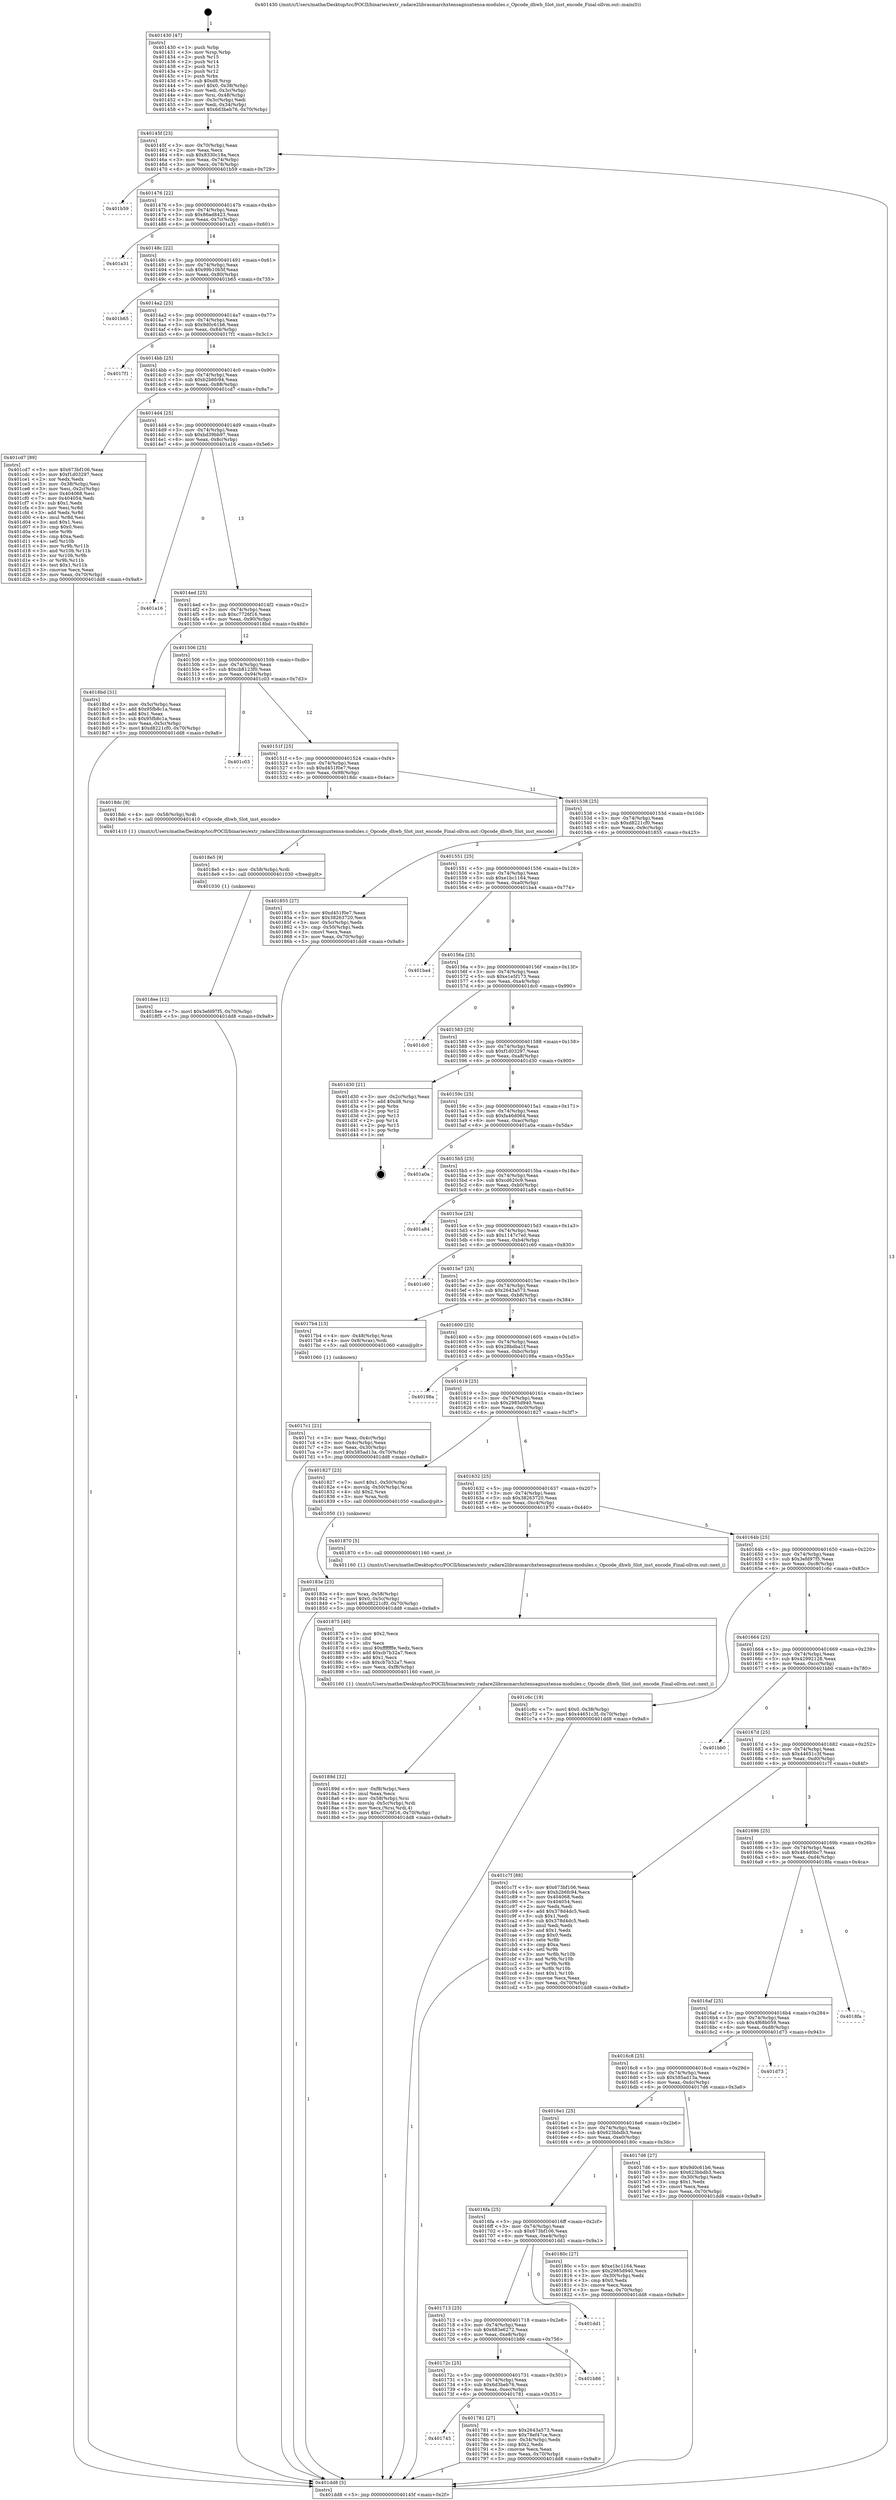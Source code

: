 digraph "0x401430" {
  label = "0x401430 (/mnt/c/Users/mathe/Desktop/tcc/POCII/binaries/extr_radare2librasmarchxtensagnuxtensa-modules.c_Opcode_dhwb_Slot_inst_encode_Final-ollvm.out::main(0))"
  labelloc = "t"
  node[shape=record]

  Entry [label="",width=0.3,height=0.3,shape=circle,fillcolor=black,style=filled]
  "0x40145f" [label="{
     0x40145f [23]\l
     | [instrs]\l
     &nbsp;&nbsp;0x40145f \<+3\>: mov -0x70(%rbp),%eax\l
     &nbsp;&nbsp;0x401462 \<+2\>: mov %eax,%ecx\l
     &nbsp;&nbsp;0x401464 \<+6\>: sub $0x8330c18a,%ecx\l
     &nbsp;&nbsp;0x40146a \<+3\>: mov %eax,-0x74(%rbp)\l
     &nbsp;&nbsp;0x40146d \<+3\>: mov %ecx,-0x78(%rbp)\l
     &nbsp;&nbsp;0x401470 \<+6\>: je 0000000000401b59 \<main+0x729\>\l
  }"]
  "0x401b59" [label="{
     0x401b59\l
  }", style=dashed]
  "0x401476" [label="{
     0x401476 [22]\l
     | [instrs]\l
     &nbsp;&nbsp;0x401476 \<+5\>: jmp 000000000040147b \<main+0x4b\>\l
     &nbsp;&nbsp;0x40147b \<+3\>: mov -0x74(%rbp),%eax\l
     &nbsp;&nbsp;0x40147e \<+5\>: sub $0x86ad8423,%eax\l
     &nbsp;&nbsp;0x401483 \<+3\>: mov %eax,-0x7c(%rbp)\l
     &nbsp;&nbsp;0x401486 \<+6\>: je 0000000000401a31 \<main+0x601\>\l
  }"]
  Exit [label="",width=0.3,height=0.3,shape=circle,fillcolor=black,style=filled,peripheries=2]
  "0x401a31" [label="{
     0x401a31\l
  }", style=dashed]
  "0x40148c" [label="{
     0x40148c [22]\l
     | [instrs]\l
     &nbsp;&nbsp;0x40148c \<+5\>: jmp 0000000000401491 \<main+0x61\>\l
     &nbsp;&nbsp;0x401491 \<+3\>: mov -0x74(%rbp),%eax\l
     &nbsp;&nbsp;0x401494 \<+5\>: sub $0x99b10b5f,%eax\l
     &nbsp;&nbsp;0x401499 \<+3\>: mov %eax,-0x80(%rbp)\l
     &nbsp;&nbsp;0x40149c \<+6\>: je 0000000000401b65 \<main+0x735\>\l
  }"]
  "0x4018ee" [label="{
     0x4018ee [12]\l
     | [instrs]\l
     &nbsp;&nbsp;0x4018ee \<+7\>: movl $0x3efd97f5,-0x70(%rbp)\l
     &nbsp;&nbsp;0x4018f5 \<+5\>: jmp 0000000000401dd8 \<main+0x9a8\>\l
  }"]
  "0x401b65" [label="{
     0x401b65\l
  }", style=dashed]
  "0x4014a2" [label="{
     0x4014a2 [25]\l
     | [instrs]\l
     &nbsp;&nbsp;0x4014a2 \<+5\>: jmp 00000000004014a7 \<main+0x77\>\l
     &nbsp;&nbsp;0x4014a7 \<+3\>: mov -0x74(%rbp),%eax\l
     &nbsp;&nbsp;0x4014aa \<+5\>: sub $0x9d0c61b6,%eax\l
     &nbsp;&nbsp;0x4014af \<+6\>: mov %eax,-0x84(%rbp)\l
     &nbsp;&nbsp;0x4014b5 \<+6\>: je 00000000004017f1 \<main+0x3c1\>\l
  }"]
  "0x4018e5" [label="{
     0x4018e5 [9]\l
     | [instrs]\l
     &nbsp;&nbsp;0x4018e5 \<+4\>: mov -0x58(%rbp),%rdi\l
     &nbsp;&nbsp;0x4018e9 \<+5\>: call 0000000000401030 \<free@plt\>\l
     | [calls]\l
     &nbsp;&nbsp;0x401030 \{1\} (unknown)\l
  }"]
  "0x4017f1" [label="{
     0x4017f1\l
  }", style=dashed]
  "0x4014bb" [label="{
     0x4014bb [25]\l
     | [instrs]\l
     &nbsp;&nbsp;0x4014bb \<+5\>: jmp 00000000004014c0 \<main+0x90\>\l
     &nbsp;&nbsp;0x4014c0 \<+3\>: mov -0x74(%rbp),%eax\l
     &nbsp;&nbsp;0x4014c3 \<+5\>: sub $0xb2b6fc94,%eax\l
     &nbsp;&nbsp;0x4014c8 \<+6\>: mov %eax,-0x88(%rbp)\l
     &nbsp;&nbsp;0x4014ce \<+6\>: je 0000000000401cd7 \<main+0x8a7\>\l
  }"]
  "0x40189d" [label="{
     0x40189d [32]\l
     | [instrs]\l
     &nbsp;&nbsp;0x40189d \<+6\>: mov -0xf8(%rbp),%ecx\l
     &nbsp;&nbsp;0x4018a3 \<+3\>: imul %eax,%ecx\l
     &nbsp;&nbsp;0x4018a6 \<+4\>: mov -0x58(%rbp),%rsi\l
     &nbsp;&nbsp;0x4018aa \<+4\>: movslq -0x5c(%rbp),%rdi\l
     &nbsp;&nbsp;0x4018ae \<+3\>: mov %ecx,(%rsi,%rdi,4)\l
     &nbsp;&nbsp;0x4018b1 \<+7\>: movl $0xc7726f16,-0x70(%rbp)\l
     &nbsp;&nbsp;0x4018b8 \<+5\>: jmp 0000000000401dd8 \<main+0x9a8\>\l
  }"]
  "0x401cd7" [label="{
     0x401cd7 [89]\l
     | [instrs]\l
     &nbsp;&nbsp;0x401cd7 \<+5\>: mov $0x673bf106,%eax\l
     &nbsp;&nbsp;0x401cdc \<+5\>: mov $0xf1d03297,%ecx\l
     &nbsp;&nbsp;0x401ce1 \<+2\>: xor %edx,%edx\l
     &nbsp;&nbsp;0x401ce3 \<+3\>: mov -0x38(%rbp),%esi\l
     &nbsp;&nbsp;0x401ce6 \<+3\>: mov %esi,-0x2c(%rbp)\l
     &nbsp;&nbsp;0x401ce9 \<+7\>: mov 0x404068,%esi\l
     &nbsp;&nbsp;0x401cf0 \<+7\>: mov 0x404054,%edi\l
     &nbsp;&nbsp;0x401cf7 \<+3\>: sub $0x1,%edx\l
     &nbsp;&nbsp;0x401cfa \<+3\>: mov %esi,%r8d\l
     &nbsp;&nbsp;0x401cfd \<+3\>: add %edx,%r8d\l
     &nbsp;&nbsp;0x401d00 \<+4\>: imul %r8d,%esi\l
     &nbsp;&nbsp;0x401d04 \<+3\>: and $0x1,%esi\l
     &nbsp;&nbsp;0x401d07 \<+3\>: cmp $0x0,%esi\l
     &nbsp;&nbsp;0x401d0a \<+4\>: sete %r9b\l
     &nbsp;&nbsp;0x401d0e \<+3\>: cmp $0xa,%edi\l
     &nbsp;&nbsp;0x401d11 \<+4\>: setl %r10b\l
     &nbsp;&nbsp;0x401d15 \<+3\>: mov %r9b,%r11b\l
     &nbsp;&nbsp;0x401d18 \<+3\>: and %r10b,%r11b\l
     &nbsp;&nbsp;0x401d1b \<+3\>: xor %r10b,%r9b\l
     &nbsp;&nbsp;0x401d1e \<+3\>: or %r9b,%r11b\l
     &nbsp;&nbsp;0x401d21 \<+4\>: test $0x1,%r11b\l
     &nbsp;&nbsp;0x401d25 \<+3\>: cmovne %ecx,%eax\l
     &nbsp;&nbsp;0x401d28 \<+3\>: mov %eax,-0x70(%rbp)\l
     &nbsp;&nbsp;0x401d2b \<+5\>: jmp 0000000000401dd8 \<main+0x9a8\>\l
  }"]
  "0x4014d4" [label="{
     0x4014d4 [25]\l
     | [instrs]\l
     &nbsp;&nbsp;0x4014d4 \<+5\>: jmp 00000000004014d9 \<main+0xa9\>\l
     &nbsp;&nbsp;0x4014d9 \<+3\>: mov -0x74(%rbp),%eax\l
     &nbsp;&nbsp;0x4014dc \<+5\>: sub $0xbd39bb97,%eax\l
     &nbsp;&nbsp;0x4014e1 \<+6\>: mov %eax,-0x8c(%rbp)\l
     &nbsp;&nbsp;0x4014e7 \<+6\>: je 0000000000401a16 \<main+0x5e6\>\l
  }"]
  "0x401875" [label="{
     0x401875 [40]\l
     | [instrs]\l
     &nbsp;&nbsp;0x401875 \<+5\>: mov $0x2,%ecx\l
     &nbsp;&nbsp;0x40187a \<+1\>: cltd\l
     &nbsp;&nbsp;0x40187b \<+2\>: idiv %ecx\l
     &nbsp;&nbsp;0x40187d \<+6\>: imul $0xfffffffe,%edx,%ecx\l
     &nbsp;&nbsp;0x401883 \<+6\>: add $0xcb7b32a7,%ecx\l
     &nbsp;&nbsp;0x401889 \<+3\>: add $0x1,%ecx\l
     &nbsp;&nbsp;0x40188c \<+6\>: sub $0xcb7b32a7,%ecx\l
     &nbsp;&nbsp;0x401892 \<+6\>: mov %ecx,-0xf8(%rbp)\l
     &nbsp;&nbsp;0x401898 \<+5\>: call 0000000000401160 \<next_i\>\l
     | [calls]\l
     &nbsp;&nbsp;0x401160 \{1\} (/mnt/c/Users/mathe/Desktop/tcc/POCII/binaries/extr_radare2librasmarchxtensagnuxtensa-modules.c_Opcode_dhwb_Slot_inst_encode_Final-ollvm.out::next_i)\l
  }"]
  "0x401a16" [label="{
     0x401a16\l
  }", style=dashed]
  "0x4014ed" [label="{
     0x4014ed [25]\l
     | [instrs]\l
     &nbsp;&nbsp;0x4014ed \<+5\>: jmp 00000000004014f2 \<main+0xc2\>\l
     &nbsp;&nbsp;0x4014f2 \<+3\>: mov -0x74(%rbp),%eax\l
     &nbsp;&nbsp;0x4014f5 \<+5\>: sub $0xc7726f16,%eax\l
     &nbsp;&nbsp;0x4014fa \<+6\>: mov %eax,-0x90(%rbp)\l
     &nbsp;&nbsp;0x401500 \<+6\>: je 00000000004018bd \<main+0x48d\>\l
  }"]
  "0x40183e" [label="{
     0x40183e [23]\l
     | [instrs]\l
     &nbsp;&nbsp;0x40183e \<+4\>: mov %rax,-0x58(%rbp)\l
     &nbsp;&nbsp;0x401842 \<+7\>: movl $0x0,-0x5c(%rbp)\l
     &nbsp;&nbsp;0x401849 \<+7\>: movl $0xd8221cf0,-0x70(%rbp)\l
     &nbsp;&nbsp;0x401850 \<+5\>: jmp 0000000000401dd8 \<main+0x9a8\>\l
  }"]
  "0x4018bd" [label="{
     0x4018bd [31]\l
     | [instrs]\l
     &nbsp;&nbsp;0x4018bd \<+3\>: mov -0x5c(%rbp),%eax\l
     &nbsp;&nbsp;0x4018c0 \<+5\>: add $0x95fb8c1a,%eax\l
     &nbsp;&nbsp;0x4018c5 \<+3\>: add $0x1,%eax\l
     &nbsp;&nbsp;0x4018c8 \<+5\>: sub $0x95fb8c1a,%eax\l
     &nbsp;&nbsp;0x4018cd \<+3\>: mov %eax,-0x5c(%rbp)\l
     &nbsp;&nbsp;0x4018d0 \<+7\>: movl $0xd8221cf0,-0x70(%rbp)\l
     &nbsp;&nbsp;0x4018d7 \<+5\>: jmp 0000000000401dd8 \<main+0x9a8\>\l
  }"]
  "0x401506" [label="{
     0x401506 [25]\l
     | [instrs]\l
     &nbsp;&nbsp;0x401506 \<+5\>: jmp 000000000040150b \<main+0xdb\>\l
     &nbsp;&nbsp;0x40150b \<+3\>: mov -0x74(%rbp),%eax\l
     &nbsp;&nbsp;0x40150e \<+5\>: sub $0xcb8123f0,%eax\l
     &nbsp;&nbsp;0x401513 \<+6\>: mov %eax,-0x94(%rbp)\l
     &nbsp;&nbsp;0x401519 \<+6\>: je 0000000000401c03 \<main+0x7d3\>\l
  }"]
  "0x4017c1" [label="{
     0x4017c1 [21]\l
     | [instrs]\l
     &nbsp;&nbsp;0x4017c1 \<+3\>: mov %eax,-0x4c(%rbp)\l
     &nbsp;&nbsp;0x4017c4 \<+3\>: mov -0x4c(%rbp),%eax\l
     &nbsp;&nbsp;0x4017c7 \<+3\>: mov %eax,-0x30(%rbp)\l
     &nbsp;&nbsp;0x4017ca \<+7\>: movl $0x585ad13a,-0x70(%rbp)\l
     &nbsp;&nbsp;0x4017d1 \<+5\>: jmp 0000000000401dd8 \<main+0x9a8\>\l
  }"]
  "0x401c03" [label="{
     0x401c03\l
  }", style=dashed]
  "0x40151f" [label="{
     0x40151f [25]\l
     | [instrs]\l
     &nbsp;&nbsp;0x40151f \<+5\>: jmp 0000000000401524 \<main+0xf4\>\l
     &nbsp;&nbsp;0x401524 \<+3\>: mov -0x74(%rbp),%eax\l
     &nbsp;&nbsp;0x401527 \<+5\>: sub $0xd451f0e7,%eax\l
     &nbsp;&nbsp;0x40152c \<+6\>: mov %eax,-0x98(%rbp)\l
     &nbsp;&nbsp;0x401532 \<+6\>: je 00000000004018dc \<main+0x4ac\>\l
  }"]
  "0x401430" [label="{
     0x401430 [47]\l
     | [instrs]\l
     &nbsp;&nbsp;0x401430 \<+1\>: push %rbp\l
     &nbsp;&nbsp;0x401431 \<+3\>: mov %rsp,%rbp\l
     &nbsp;&nbsp;0x401434 \<+2\>: push %r15\l
     &nbsp;&nbsp;0x401436 \<+2\>: push %r14\l
     &nbsp;&nbsp;0x401438 \<+2\>: push %r13\l
     &nbsp;&nbsp;0x40143a \<+2\>: push %r12\l
     &nbsp;&nbsp;0x40143c \<+1\>: push %rbx\l
     &nbsp;&nbsp;0x40143d \<+7\>: sub $0xd8,%rsp\l
     &nbsp;&nbsp;0x401444 \<+7\>: movl $0x0,-0x38(%rbp)\l
     &nbsp;&nbsp;0x40144b \<+3\>: mov %edi,-0x3c(%rbp)\l
     &nbsp;&nbsp;0x40144e \<+4\>: mov %rsi,-0x48(%rbp)\l
     &nbsp;&nbsp;0x401452 \<+3\>: mov -0x3c(%rbp),%edi\l
     &nbsp;&nbsp;0x401455 \<+3\>: mov %edi,-0x34(%rbp)\l
     &nbsp;&nbsp;0x401458 \<+7\>: movl $0x6d3beb76,-0x70(%rbp)\l
  }"]
  "0x4018dc" [label="{
     0x4018dc [9]\l
     | [instrs]\l
     &nbsp;&nbsp;0x4018dc \<+4\>: mov -0x58(%rbp),%rdi\l
     &nbsp;&nbsp;0x4018e0 \<+5\>: call 0000000000401410 \<Opcode_dhwb_Slot_inst_encode\>\l
     | [calls]\l
     &nbsp;&nbsp;0x401410 \{1\} (/mnt/c/Users/mathe/Desktop/tcc/POCII/binaries/extr_radare2librasmarchxtensagnuxtensa-modules.c_Opcode_dhwb_Slot_inst_encode_Final-ollvm.out::Opcode_dhwb_Slot_inst_encode)\l
  }"]
  "0x401538" [label="{
     0x401538 [25]\l
     | [instrs]\l
     &nbsp;&nbsp;0x401538 \<+5\>: jmp 000000000040153d \<main+0x10d\>\l
     &nbsp;&nbsp;0x40153d \<+3\>: mov -0x74(%rbp),%eax\l
     &nbsp;&nbsp;0x401540 \<+5\>: sub $0xd8221cf0,%eax\l
     &nbsp;&nbsp;0x401545 \<+6\>: mov %eax,-0x9c(%rbp)\l
     &nbsp;&nbsp;0x40154b \<+6\>: je 0000000000401855 \<main+0x425\>\l
  }"]
  "0x401dd8" [label="{
     0x401dd8 [5]\l
     | [instrs]\l
     &nbsp;&nbsp;0x401dd8 \<+5\>: jmp 000000000040145f \<main+0x2f\>\l
  }"]
  "0x401855" [label="{
     0x401855 [27]\l
     | [instrs]\l
     &nbsp;&nbsp;0x401855 \<+5\>: mov $0xd451f0e7,%eax\l
     &nbsp;&nbsp;0x40185a \<+5\>: mov $0x38263720,%ecx\l
     &nbsp;&nbsp;0x40185f \<+3\>: mov -0x5c(%rbp),%edx\l
     &nbsp;&nbsp;0x401862 \<+3\>: cmp -0x50(%rbp),%edx\l
     &nbsp;&nbsp;0x401865 \<+3\>: cmovl %ecx,%eax\l
     &nbsp;&nbsp;0x401868 \<+3\>: mov %eax,-0x70(%rbp)\l
     &nbsp;&nbsp;0x40186b \<+5\>: jmp 0000000000401dd8 \<main+0x9a8\>\l
  }"]
  "0x401551" [label="{
     0x401551 [25]\l
     | [instrs]\l
     &nbsp;&nbsp;0x401551 \<+5\>: jmp 0000000000401556 \<main+0x126\>\l
     &nbsp;&nbsp;0x401556 \<+3\>: mov -0x74(%rbp),%eax\l
     &nbsp;&nbsp;0x401559 \<+5\>: sub $0xe1bc1164,%eax\l
     &nbsp;&nbsp;0x40155e \<+6\>: mov %eax,-0xa0(%rbp)\l
     &nbsp;&nbsp;0x401564 \<+6\>: je 0000000000401ba4 \<main+0x774\>\l
  }"]
  "0x401745" [label="{
     0x401745\l
  }", style=dashed]
  "0x401ba4" [label="{
     0x401ba4\l
  }", style=dashed]
  "0x40156a" [label="{
     0x40156a [25]\l
     | [instrs]\l
     &nbsp;&nbsp;0x40156a \<+5\>: jmp 000000000040156f \<main+0x13f\>\l
     &nbsp;&nbsp;0x40156f \<+3\>: mov -0x74(%rbp),%eax\l
     &nbsp;&nbsp;0x401572 \<+5\>: sub $0xe1e5f173,%eax\l
     &nbsp;&nbsp;0x401577 \<+6\>: mov %eax,-0xa4(%rbp)\l
     &nbsp;&nbsp;0x40157d \<+6\>: je 0000000000401dc0 \<main+0x990\>\l
  }"]
  "0x401781" [label="{
     0x401781 [27]\l
     | [instrs]\l
     &nbsp;&nbsp;0x401781 \<+5\>: mov $0x2643a573,%eax\l
     &nbsp;&nbsp;0x401786 \<+5\>: mov $0x78ef47ce,%ecx\l
     &nbsp;&nbsp;0x40178b \<+3\>: mov -0x34(%rbp),%edx\l
     &nbsp;&nbsp;0x40178e \<+3\>: cmp $0x2,%edx\l
     &nbsp;&nbsp;0x401791 \<+3\>: cmovne %ecx,%eax\l
     &nbsp;&nbsp;0x401794 \<+3\>: mov %eax,-0x70(%rbp)\l
     &nbsp;&nbsp;0x401797 \<+5\>: jmp 0000000000401dd8 \<main+0x9a8\>\l
  }"]
  "0x401dc0" [label="{
     0x401dc0\l
  }", style=dashed]
  "0x401583" [label="{
     0x401583 [25]\l
     | [instrs]\l
     &nbsp;&nbsp;0x401583 \<+5\>: jmp 0000000000401588 \<main+0x158\>\l
     &nbsp;&nbsp;0x401588 \<+3\>: mov -0x74(%rbp),%eax\l
     &nbsp;&nbsp;0x40158b \<+5\>: sub $0xf1d03297,%eax\l
     &nbsp;&nbsp;0x401590 \<+6\>: mov %eax,-0xa8(%rbp)\l
     &nbsp;&nbsp;0x401596 \<+6\>: je 0000000000401d30 \<main+0x900\>\l
  }"]
  "0x40172c" [label="{
     0x40172c [25]\l
     | [instrs]\l
     &nbsp;&nbsp;0x40172c \<+5\>: jmp 0000000000401731 \<main+0x301\>\l
     &nbsp;&nbsp;0x401731 \<+3\>: mov -0x74(%rbp),%eax\l
     &nbsp;&nbsp;0x401734 \<+5\>: sub $0x6d3beb76,%eax\l
     &nbsp;&nbsp;0x401739 \<+6\>: mov %eax,-0xec(%rbp)\l
     &nbsp;&nbsp;0x40173f \<+6\>: je 0000000000401781 \<main+0x351\>\l
  }"]
  "0x401d30" [label="{
     0x401d30 [21]\l
     | [instrs]\l
     &nbsp;&nbsp;0x401d30 \<+3\>: mov -0x2c(%rbp),%eax\l
     &nbsp;&nbsp;0x401d33 \<+7\>: add $0xd8,%rsp\l
     &nbsp;&nbsp;0x401d3a \<+1\>: pop %rbx\l
     &nbsp;&nbsp;0x401d3b \<+2\>: pop %r12\l
     &nbsp;&nbsp;0x401d3d \<+2\>: pop %r13\l
     &nbsp;&nbsp;0x401d3f \<+2\>: pop %r14\l
     &nbsp;&nbsp;0x401d41 \<+2\>: pop %r15\l
     &nbsp;&nbsp;0x401d43 \<+1\>: pop %rbp\l
     &nbsp;&nbsp;0x401d44 \<+1\>: ret\l
  }"]
  "0x40159c" [label="{
     0x40159c [25]\l
     | [instrs]\l
     &nbsp;&nbsp;0x40159c \<+5\>: jmp 00000000004015a1 \<main+0x171\>\l
     &nbsp;&nbsp;0x4015a1 \<+3\>: mov -0x74(%rbp),%eax\l
     &nbsp;&nbsp;0x4015a4 \<+5\>: sub $0xfa46d064,%eax\l
     &nbsp;&nbsp;0x4015a9 \<+6\>: mov %eax,-0xac(%rbp)\l
     &nbsp;&nbsp;0x4015af \<+6\>: je 0000000000401a0a \<main+0x5da\>\l
  }"]
  "0x401b86" [label="{
     0x401b86\l
  }", style=dashed]
  "0x401a0a" [label="{
     0x401a0a\l
  }", style=dashed]
  "0x4015b5" [label="{
     0x4015b5 [25]\l
     | [instrs]\l
     &nbsp;&nbsp;0x4015b5 \<+5\>: jmp 00000000004015ba \<main+0x18a\>\l
     &nbsp;&nbsp;0x4015ba \<+3\>: mov -0x74(%rbp),%eax\l
     &nbsp;&nbsp;0x4015bd \<+5\>: sub $0xcd620c9,%eax\l
     &nbsp;&nbsp;0x4015c2 \<+6\>: mov %eax,-0xb0(%rbp)\l
     &nbsp;&nbsp;0x4015c8 \<+6\>: je 0000000000401a84 \<main+0x654\>\l
  }"]
  "0x401713" [label="{
     0x401713 [25]\l
     | [instrs]\l
     &nbsp;&nbsp;0x401713 \<+5\>: jmp 0000000000401718 \<main+0x2e8\>\l
     &nbsp;&nbsp;0x401718 \<+3\>: mov -0x74(%rbp),%eax\l
     &nbsp;&nbsp;0x40171b \<+5\>: sub $0x683e6272,%eax\l
     &nbsp;&nbsp;0x401720 \<+6\>: mov %eax,-0xe8(%rbp)\l
     &nbsp;&nbsp;0x401726 \<+6\>: je 0000000000401b86 \<main+0x756\>\l
  }"]
  "0x401a84" [label="{
     0x401a84\l
  }", style=dashed]
  "0x4015ce" [label="{
     0x4015ce [25]\l
     | [instrs]\l
     &nbsp;&nbsp;0x4015ce \<+5\>: jmp 00000000004015d3 \<main+0x1a3\>\l
     &nbsp;&nbsp;0x4015d3 \<+3\>: mov -0x74(%rbp),%eax\l
     &nbsp;&nbsp;0x4015d6 \<+5\>: sub $0x1147c7e0,%eax\l
     &nbsp;&nbsp;0x4015db \<+6\>: mov %eax,-0xb4(%rbp)\l
     &nbsp;&nbsp;0x4015e1 \<+6\>: je 0000000000401c60 \<main+0x830\>\l
  }"]
  "0x401dd1" [label="{
     0x401dd1\l
  }", style=dashed]
  "0x401c60" [label="{
     0x401c60\l
  }", style=dashed]
  "0x4015e7" [label="{
     0x4015e7 [25]\l
     | [instrs]\l
     &nbsp;&nbsp;0x4015e7 \<+5\>: jmp 00000000004015ec \<main+0x1bc\>\l
     &nbsp;&nbsp;0x4015ec \<+3\>: mov -0x74(%rbp),%eax\l
     &nbsp;&nbsp;0x4015ef \<+5\>: sub $0x2643a573,%eax\l
     &nbsp;&nbsp;0x4015f4 \<+6\>: mov %eax,-0xb8(%rbp)\l
     &nbsp;&nbsp;0x4015fa \<+6\>: je 00000000004017b4 \<main+0x384\>\l
  }"]
  "0x4016fa" [label="{
     0x4016fa [25]\l
     | [instrs]\l
     &nbsp;&nbsp;0x4016fa \<+5\>: jmp 00000000004016ff \<main+0x2cf\>\l
     &nbsp;&nbsp;0x4016ff \<+3\>: mov -0x74(%rbp),%eax\l
     &nbsp;&nbsp;0x401702 \<+5\>: sub $0x673bf106,%eax\l
     &nbsp;&nbsp;0x401707 \<+6\>: mov %eax,-0xe4(%rbp)\l
     &nbsp;&nbsp;0x40170d \<+6\>: je 0000000000401dd1 \<main+0x9a1\>\l
  }"]
  "0x4017b4" [label="{
     0x4017b4 [13]\l
     | [instrs]\l
     &nbsp;&nbsp;0x4017b4 \<+4\>: mov -0x48(%rbp),%rax\l
     &nbsp;&nbsp;0x4017b8 \<+4\>: mov 0x8(%rax),%rdi\l
     &nbsp;&nbsp;0x4017bc \<+5\>: call 0000000000401060 \<atoi@plt\>\l
     | [calls]\l
     &nbsp;&nbsp;0x401060 \{1\} (unknown)\l
  }"]
  "0x401600" [label="{
     0x401600 [25]\l
     | [instrs]\l
     &nbsp;&nbsp;0x401600 \<+5\>: jmp 0000000000401605 \<main+0x1d5\>\l
     &nbsp;&nbsp;0x401605 \<+3\>: mov -0x74(%rbp),%eax\l
     &nbsp;&nbsp;0x401608 \<+5\>: sub $0x28bdba1f,%eax\l
     &nbsp;&nbsp;0x40160d \<+6\>: mov %eax,-0xbc(%rbp)\l
     &nbsp;&nbsp;0x401613 \<+6\>: je 000000000040198a \<main+0x55a\>\l
  }"]
  "0x40180c" [label="{
     0x40180c [27]\l
     | [instrs]\l
     &nbsp;&nbsp;0x40180c \<+5\>: mov $0xe1bc1164,%eax\l
     &nbsp;&nbsp;0x401811 \<+5\>: mov $0x2985d940,%ecx\l
     &nbsp;&nbsp;0x401816 \<+3\>: mov -0x30(%rbp),%edx\l
     &nbsp;&nbsp;0x401819 \<+3\>: cmp $0x0,%edx\l
     &nbsp;&nbsp;0x40181c \<+3\>: cmove %ecx,%eax\l
     &nbsp;&nbsp;0x40181f \<+3\>: mov %eax,-0x70(%rbp)\l
     &nbsp;&nbsp;0x401822 \<+5\>: jmp 0000000000401dd8 \<main+0x9a8\>\l
  }"]
  "0x40198a" [label="{
     0x40198a\l
  }", style=dashed]
  "0x401619" [label="{
     0x401619 [25]\l
     | [instrs]\l
     &nbsp;&nbsp;0x401619 \<+5\>: jmp 000000000040161e \<main+0x1ee\>\l
     &nbsp;&nbsp;0x40161e \<+3\>: mov -0x74(%rbp),%eax\l
     &nbsp;&nbsp;0x401621 \<+5\>: sub $0x2985d940,%eax\l
     &nbsp;&nbsp;0x401626 \<+6\>: mov %eax,-0xc0(%rbp)\l
     &nbsp;&nbsp;0x40162c \<+6\>: je 0000000000401827 \<main+0x3f7\>\l
  }"]
  "0x4016e1" [label="{
     0x4016e1 [25]\l
     | [instrs]\l
     &nbsp;&nbsp;0x4016e1 \<+5\>: jmp 00000000004016e6 \<main+0x2b6\>\l
     &nbsp;&nbsp;0x4016e6 \<+3\>: mov -0x74(%rbp),%eax\l
     &nbsp;&nbsp;0x4016e9 \<+5\>: sub $0x623bbdb3,%eax\l
     &nbsp;&nbsp;0x4016ee \<+6\>: mov %eax,-0xe0(%rbp)\l
     &nbsp;&nbsp;0x4016f4 \<+6\>: je 000000000040180c \<main+0x3dc\>\l
  }"]
  "0x401827" [label="{
     0x401827 [23]\l
     | [instrs]\l
     &nbsp;&nbsp;0x401827 \<+7\>: movl $0x1,-0x50(%rbp)\l
     &nbsp;&nbsp;0x40182e \<+4\>: movslq -0x50(%rbp),%rax\l
     &nbsp;&nbsp;0x401832 \<+4\>: shl $0x2,%rax\l
     &nbsp;&nbsp;0x401836 \<+3\>: mov %rax,%rdi\l
     &nbsp;&nbsp;0x401839 \<+5\>: call 0000000000401050 \<malloc@plt\>\l
     | [calls]\l
     &nbsp;&nbsp;0x401050 \{1\} (unknown)\l
  }"]
  "0x401632" [label="{
     0x401632 [25]\l
     | [instrs]\l
     &nbsp;&nbsp;0x401632 \<+5\>: jmp 0000000000401637 \<main+0x207\>\l
     &nbsp;&nbsp;0x401637 \<+3\>: mov -0x74(%rbp),%eax\l
     &nbsp;&nbsp;0x40163a \<+5\>: sub $0x38263720,%eax\l
     &nbsp;&nbsp;0x40163f \<+6\>: mov %eax,-0xc4(%rbp)\l
     &nbsp;&nbsp;0x401645 \<+6\>: je 0000000000401870 \<main+0x440\>\l
  }"]
  "0x4017d6" [label="{
     0x4017d6 [27]\l
     | [instrs]\l
     &nbsp;&nbsp;0x4017d6 \<+5\>: mov $0x9d0c61b6,%eax\l
     &nbsp;&nbsp;0x4017db \<+5\>: mov $0x623bbdb3,%ecx\l
     &nbsp;&nbsp;0x4017e0 \<+3\>: mov -0x30(%rbp),%edx\l
     &nbsp;&nbsp;0x4017e3 \<+3\>: cmp $0x1,%edx\l
     &nbsp;&nbsp;0x4017e6 \<+3\>: cmovl %ecx,%eax\l
     &nbsp;&nbsp;0x4017e9 \<+3\>: mov %eax,-0x70(%rbp)\l
     &nbsp;&nbsp;0x4017ec \<+5\>: jmp 0000000000401dd8 \<main+0x9a8\>\l
  }"]
  "0x401870" [label="{
     0x401870 [5]\l
     | [instrs]\l
     &nbsp;&nbsp;0x401870 \<+5\>: call 0000000000401160 \<next_i\>\l
     | [calls]\l
     &nbsp;&nbsp;0x401160 \{1\} (/mnt/c/Users/mathe/Desktop/tcc/POCII/binaries/extr_radare2librasmarchxtensagnuxtensa-modules.c_Opcode_dhwb_Slot_inst_encode_Final-ollvm.out::next_i)\l
  }"]
  "0x40164b" [label="{
     0x40164b [25]\l
     | [instrs]\l
     &nbsp;&nbsp;0x40164b \<+5\>: jmp 0000000000401650 \<main+0x220\>\l
     &nbsp;&nbsp;0x401650 \<+3\>: mov -0x74(%rbp),%eax\l
     &nbsp;&nbsp;0x401653 \<+5\>: sub $0x3efd97f5,%eax\l
     &nbsp;&nbsp;0x401658 \<+6\>: mov %eax,-0xc8(%rbp)\l
     &nbsp;&nbsp;0x40165e \<+6\>: je 0000000000401c6c \<main+0x83c\>\l
  }"]
  "0x4016c8" [label="{
     0x4016c8 [25]\l
     | [instrs]\l
     &nbsp;&nbsp;0x4016c8 \<+5\>: jmp 00000000004016cd \<main+0x29d\>\l
     &nbsp;&nbsp;0x4016cd \<+3\>: mov -0x74(%rbp),%eax\l
     &nbsp;&nbsp;0x4016d0 \<+5\>: sub $0x585ad13a,%eax\l
     &nbsp;&nbsp;0x4016d5 \<+6\>: mov %eax,-0xdc(%rbp)\l
     &nbsp;&nbsp;0x4016db \<+6\>: je 00000000004017d6 \<main+0x3a6\>\l
  }"]
  "0x401c6c" [label="{
     0x401c6c [19]\l
     | [instrs]\l
     &nbsp;&nbsp;0x401c6c \<+7\>: movl $0x0,-0x38(%rbp)\l
     &nbsp;&nbsp;0x401c73 \<+7\>: movl $0x44651c3f,-0x70(%rbp)\l
     &nbsp;&nbsp;0x401c7a \<+5\>: jmp 0000000000401dd8 \<main+0x9a8\>\l
  }"]
  "0x401664" [label="{
     0x401664 [25]\l
     | [instrs]\l
     &nbsp;&nbsp;0x401664 \<+5\>: jmp 0000000000401669 \<main+0x239\>\l
     &nbsp;&nbsp;0x401669 \<+3\>: mov -0x74(%rbp),%eax\l
     &nbsp;&nbsp;0x40166c \<+5\>: sub $0x42992128,%eax\l
     &nbsp;&nbsp;0x401671 \<+6\>: mov %eax,-0xcc(%rbp)\l
     &nbsp;&nbsp;0x401677 \<+6\>: je 0000000000401bb0 \<main+0x780\>\l
  }"]
  "0x401d73" [label="{
     0x401d73\l
  }", style=dashed]
  "0x401bb0" [label="{
     0x401bb0\l
  }", style=dashed]
  "0x40167d" [label="{
     0x40167d [25]\l
     | [instrs]\l
     &nbsp;&nbsp;0x40167d \<+5\>: jmp 0000000000401682 \<main+0x252\>\l
     &nbsp;&nbsp;0x401682 \<+3\>: mov -0x74(%rbp),%eax\l
     &nbsp;&nbsp;0x401685 \<+5\>: sub $0x44651c3f,%eax\l
     &nbsp;&nbsp;0x40168a \<+6\>: mov %eax,-0xd0(%rbp)\l
     &nbsp;&nbsp;0x401690 \<+6\>: je 0000000000401c7f \<main+0x84f\>\l
  }"]
  "0x4016af" [label="{
     0x4016af [25]\l
     | [instrs]\l
     &nbsp;&nbsp;0x4016af \<+5\>: jmp 00000000004016b4 \<main+0x284\>\l
     &nbsp;&nbsp;0x4016b4 \<+3\>: mov -0x74(%rbp),%eax\l
     &nbsp;&nbsp;0x4016b7 \<+5\>: sub $0x4f68b059,%eax\l
     &nbsp;&nbsp;0x4016bc \<+6\>: mov %eax,-0xd8(%rbp)\l
     &nbsp;&nbsp;0x4016c2 \<+6\>: je 0000000000401d73 \<main+0x943\>\l
  }"]
  "0x401c7f" [label="{
     0x401c7f [88]\l
     | [instrs]\l
     &nbsp;&nbsp;0x401c7f \<+5\>: mov $0x673bf106,%eax\l
     &nbsp;&nbsp;0x401c84 \<+5\>: mov $0xb2b6fc94,%ecx\l
     &nbsp;&nbsp;0x401c89 \<+7\>: mov 0x404068,%edx\l
     &nbsp;&nbsp;0x401c90 \<+7\>: mov 0x404054,%esi\l
     &nbsp;&nbsp;0x401c97 \<+2\>: mov %edx,%edi\l
     &nbsp;&nbsp;0x401c99 \<+6\>: add $0x378d4dc5,%edi\l
     &nbsp;&nbsp;0x401c9f \<+3\>: sub $0x1,%edi\l
     &nbsp;&nbsp;0x401ca2 \<+6\>: sub $0x378d4dc5,%edi\l
     &nbsp;&nbsp;0x401ca8 \<+3\>: imul %edi,%edx\l
     &nbsp;&nbsp;0x401cab \<+3\>: and $0x1,%edx\l
     &nbsp;&nbsp;0x401cae \<+3\>: cmp $0x0,%edx\l
     &nbsp;&nbsp;0x401cb1 \<+4\>: sete %r8b\l
     &nbsp;&nbsp;0x401cb5 \<+3\>: cmp $0xa,%esi\l
     &nbsp;&nbsp;0x401cb8 \<+4\>: setl %r9b\l
     &nbsp;&nbsp;0x401cbc \<+3\>: mov %r8b,%r10b\l
     &nbsp;&nbsp;0x401cbf \<+3\>: and %r9b,%r10b\l
     &nbsp;&nbsp;0x401cc2 \<+3\>: xor %r9b,%r8b\l
     &nbsp;&nbsp;0x401cc5 \<+3\>: or %r8b,%r10b\l
     &nbsp;&nbsp;0x401cc8 \<+4\>: test $0x1,%r10b\l
     &nbsp;&nbsp;0x401ccc \<+3\>: cmovne %ecx,%eax\l
     &nbsp;&nbsp;0x401ccf \<+3\>: mov %eax,-0x70(%rbp)\l
     &nbsp;&nbsp;0x401cd2 \<+5\>: jmp 0000000000401dd8 \<main+0x9a8\>\l
  }"]
  "0x401696" [label="{
     0x401696 [25]\l
     | [instrs]\l
     &nbsp;&nbsp;0x401696 \<+5\>: jmp 000000000040169b \<main+0x26b\>\l
     &nbsp;&nbsp;0x40169b \<+3\>: mov -0x74(%rbp),%eax\l
     &nbsp;&nbsp;0x40169e \<+5\>: sub $0x484d0bc7,%eax\l
     &nbsp;&nbsp;0x4016a3 \<+6\>: mov %eax,-0xd4(%rbp)\l
     &nbsp;&nbsp;0x4016a9 \<+6\>: je 00000000004018fa \<main+0x4ca\>\l
  }"]
  "0x4018fa" [label="{
     0x4018fa\l
  }", style=dashed]
  Entry -> "0x401430" [label=" 1"]
  "0x40145f" -> "0x401b59" [label=" 0"]
  "0x40145f" -> "0x401476" [label=" 14"]
  "0x401d30" -> Exit [label=" 1"]
  "0x401476" -> "0x401a31" [label=" 0"]
  "0x401476" -> "0x40148c" [label=" 14"]
  "0x401cd7" -> "0x401dd8" [label=" 1"]
  "0x40148c" -> "0x401b65" [label=" 0"]
  "0x40148c" -> "0x4014a2" [label=" 14"]
  "0x401c7f" -> "0x401dd8" [label=" 1"]
  "0x4014a2" -> "0x4017f1" [label=" 0"]
  "0x4014a2" -> "0x4014bb" [label=" 14"]
  "0x401c6c" -> "0x401dd8" [label=" 1"]
  "0x4014bb" -> "0x401cd7" [label=" 1"]
  "0x4014bb" -> "0x4014d4" [label=" 13"]
  "0x4018ee" -> "0x401dd8" [label=" 1"]
  "0x4014d4" -> "0x401a16" [label=" 0"]
  "0x4014d4" -> "0x4014ed" [label=" 13"]
  "0x4018e5" -> "0x4018ee" [label=" 1"]
  "0x4014ed" -> "0x4018bd" [label=" 1"]
  "0x4014ed" -> "0x401506" [label=" 12"]
  "0x4018dc" -> "0x4018e5" [label=" 1"]
  "0x401506" -> "0x401c03" [label=" 0"]
  "0x401506" -> "0x40151f" [label=" 12"]
  "0x4018bd" -> "0x401dd8" [label=" 1"]
  "0x40151f" -> "0x4018dc" [label=" 1"]
  "0x40151f" -> "0x401538" [label=" 11"]
  "0x40189d" -> "0x401dd8" [label=" 1"]
  "0x401538" -> "0x401855" [label=" 2"]
  "0x401538" -> "0x401551" [label=" 9"]
  "0x401875" -> "0x40189d" [label=" 1"]
  "0x401551" -> "0x401ba4" [label=" 0"]
  "0x401551" -> "0x40156a" [label=" 9"]
  "0x401870" -> "0x401875" [label=" 1"]
  "0x40156a" -> "0x401dc0" [label=" 0"]
  "0x40156a" -> "0x401583" [label=" 9"]
  "0x401855" -> "0x401dd8" [label=" 2"]
  "0x401583" -> "0x401d30" [label=" 1"]
  "0x401583" -> "0x40159c" [label=" 8"]
  "0x401827" -> "0x40183e" [label=" 1"]
  "0x40159c" -> "0x401a0a" [label=" 0"]
  "0x40159c" -> "0x4015b5" [label=" 8"]
  "0x40180c" -> "0x401dd8" [label=" 1"]
  "0x4015b5" -> "0x401a84" [label=" 0"]
  "0x4015b5" -> "0x4015ce" [label=" 8"]
  "0x4017c1" -> "0x401dd8" [label=" 1"]
  "0x4015ce" -> "0x401c60" [label=" 0"]
  "0x4015ce" -> "0x4015e7" [label=" 8"]
  "0x4017b4" -> "0x4017c1" [label=" 1"]
  "0x4015e7" -> "0x4017b4" [label=" 1"]
  "0x4015e7" -> "0x401600" [label=" 7"]
  "0x401430" -> "0x40145f" [label=" 1"]
  "0x401600" -> "0x40198a" [label=" 0"]
  "0x401600" -> "0x401619" [label=" 7"]
  "0x401781" -> "0x401dd8" [label=" 1"]
  "0x401619" -> "0x401827" [label=" 1"]
  "0x401619" -> "0x401632" [label=" 6"]
  "0x40172c" -> "0x401781" [label=" 1"]
  "0x401632" -> "0x401870" [label=" 1"]
  "0x401632" -> "0x40164b" [label=" 5"]
  "0x40183e" -> "0x401dd8" [label=" 1"]
  "0x40164b" -> "0x401c6c" [label=" 1"]
  "0x40164b" -> "0x401664" [label=" 4"]
  "0x401713" -> "0x401b86" [label=" 0"]
  "0x401664" -> "0x401bb0" [label=" 0"]
  "0x401664" -> "0x40167d" [label=" 4"]
  "0x4017d6" -> "0x401dd8" [label=" 1"]
  "0x40167d" -> "0x401c7f" [label=" 1"]
  "0x40167d" -> "0x401696" [label=" 3"]
  "0x4016fa" -> "0x401dd1" [label=" 0"]
  "0x401696" -> "0x4018fa" [label=" 0"]
  "0x401696" -> "0x4016af" [label=" 3"]
  "0x4016fa" -> "0x401713" [label=" 1"]
  "0x4016af" -> "0x401d73" [label=" 0"]
  "0x4016af" -> "0x4016c8" [label=" 3"]
  "0x401713" -> "0x40172c" [label=" 1"]
  "0x4016c8" -> "0x4017d6" [label=" 1"]
  "0x4016c8" -> "0x4016e1" [label=" 2"]
  "0x40172c" -> "0x401745" [label=" 0"]
  "0x4016e1" -> "0x40180c" [label=" 1"]
  "0x4016e1" -> "0x4016fa" [label=" 1"]
  "0x401dd8" -> "0x40145f" [label=" 13"]
}
